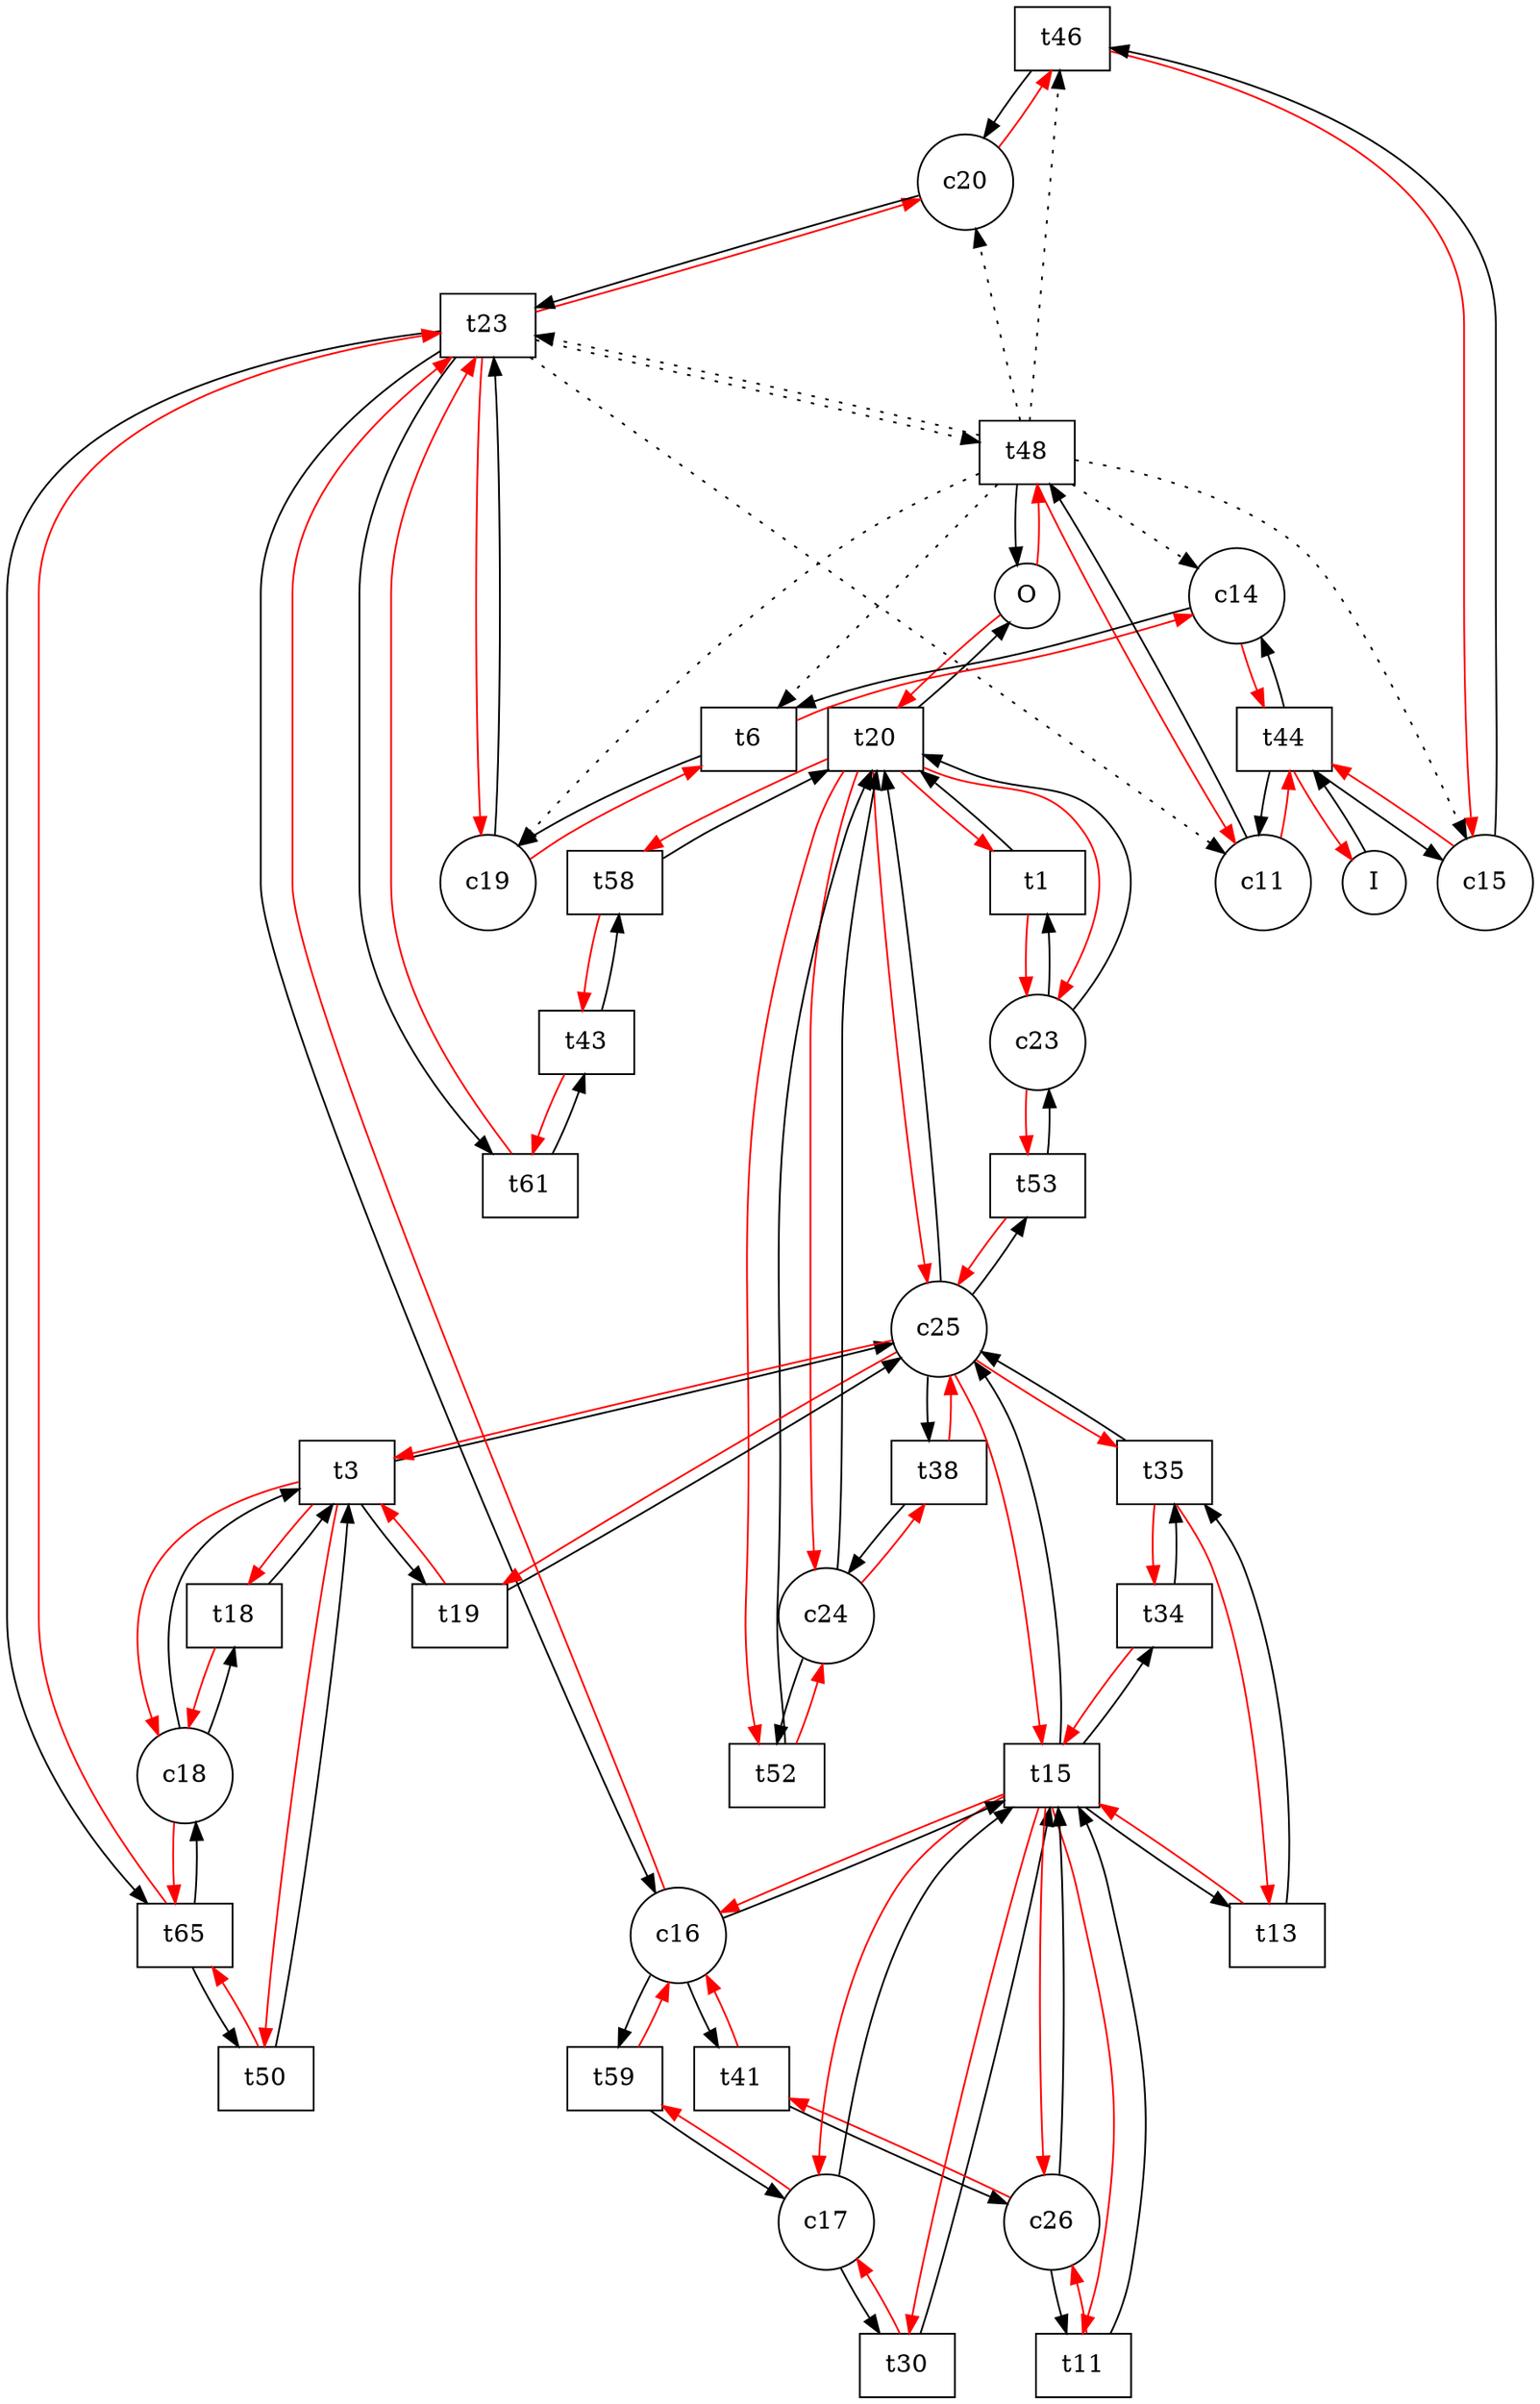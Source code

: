 digraph {
	// CARRIER_APPOINTMENT

	// Elements
	t46 [shape=box];
	t44 [shape=box];
	t43 [shape=box];
	t41 [shape=box];
	t48 [shape=box];
	t34 [shape=box];
	t35 [shape=box];
	t30 [shape=box];
	t38 [shape=box];
	t20 [shape=box];
	t23 [shape=box];
	t11 [shape=box];
	t13 [shape=box];
	t15 [shape=box];
	t18 [shape=box];
	t19 [shape=box];
	t6 [shape=box];
	t3 [shape=box];
	t50 [shape=box];
	t1 [shape=box];
	t59 [shape=box];
	t58 [shape=box];
	t53 [shape=box];
	t52 [shape=box];
	t61 [shape=box];
	t65 [shape=box];
	c22 [shape=circle][label=O];
	c20 [shape=circle];
	c26 [shape=circle];
	c25 [shape=circle];
	c24 [shape=circle];
	c23 [shape=circle];
	c17 [shape=circle];
	c16 [shape=circle];
	c19 [shape=circle];
	c18 [shape=circle];
	c11 [shape=circle];
	c15 [shape=circle];
	c14 [shape=circle];
	c7 [shape=circle][label=I];

	// Arrows
	c7->t44;
	t44->c11;
	t44->c14;
	t44->c15;
	t44->c7[color=red];
	c15->t46;
	c15->t44[color=red];
	t46->c20;
	t46->c15[color=red];
	c20->t23;
	c20->t46[color=red];
	t23->c16;
	t23->t65;
	t23->t61;
	t23->c19[color=red];
	t23->c20[color=red];
	t23->t48[style=dotted];
	t23->c11[style=dotted];
	t61->t43;
	t61->t23[color=red];
	t43->t58;
	t43->t61[color=red];
	t58->t20;
	t58->t43[color=red];
	t20->c22;
	t20->c25[color=red];
	t20->c24[color=red];
	t20->c23[color=red];
	t20->t1[color=red];
	t20->t58[color=red];
	t20->t52[color=red];
	c22->t48[color=red];
	c22->t20[color=red];
	t65->c18;
	t65->t50;
	t65->t23[color=red];
	t50->t3;
	t50->t65[color=red];
	t3->t19;
	t3->c25;
	t3->c18[color=red];
	t3->t50[color=red];
	t3->t18[color=red];
	c25->t53;
	c25->t20;
	c25->t38;
	c25->t15[color=red];
	c25->t3[color=red];
	c25->t19[color=red];
	c25->t35[color=red];
	t38->c24;
	t38->c25[color=red];
	c24->t52;
	c24->t20;
	c24->t38[color=red];
	t52->t20;
	t52->c24[color=red];
	t53->c23;
	t53->c25[color=red];
	c23->t20;
	c23->t1;
	c23->t53[color=red];
	t1->t20;
	t1->c23[color=red];
	t19->c25;
	t19->t3[color=red];
	c18->t18;
	c18->t3;
	c18->t65[color=red];
	t18->t3;
	t18->c18[color=red];
	c16->t59;
	c16->t41;
	c16->t15;
	c16->t23[color=red];
	t15->c25;
	t15->t34;
	t15->t13;
	t15->c16[color=red];
	t15->c17[color=red];
	t15->c26[color=red];
	t15->t11[color=red];
	t15->t30[color=red];
	t13->t35;
	t13->t15[color=red];
	t35->c25;
	t35->t13[color=red];
	t35->t34[color=red];
	t34->t35;
	t34->t15[color=red];
	t41->c26;
	t41->c16[color=red];
	c26->t11;
	c26->t15;
	c26->t41[color=red];
	t11->t15;
	t11->c26[color=red];
	t59->c17;
	t59->c16[color=red];
	c17->t30;
	c17->t15;
	c17->t59[color=red];
	t30->t15;
	t30->c17[color=red];
	c14->t6;
	c14->t44[color=red];
	t6->c19;
	t6->c14[color=red];
	c19->t23;
	c19->t6[color=red];
	c11->t48;
	c11->t44[color=red];
	t48->c22;
	t48->c11[color=red];
	t48->t6[style=dotted];
	t48->t46[style=dotted];
	t48->t23[style=dotted];
	t48->c15[style=dotted];
	t48->c14[style=dotted];
	t48->c19[style=dotted];
	t48->c20[style=dotted];
}